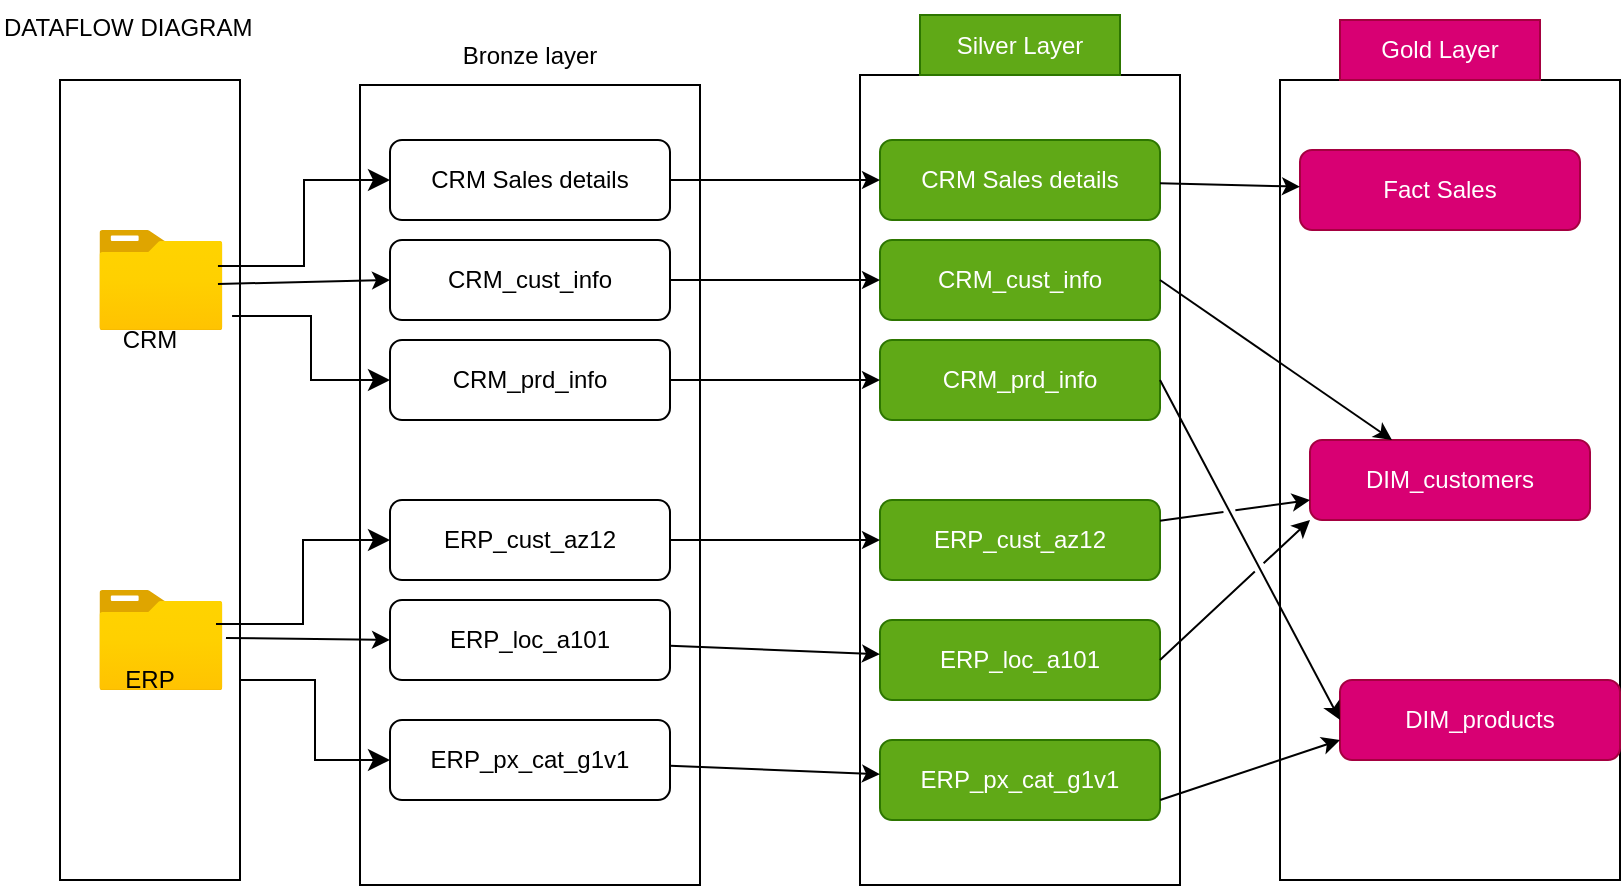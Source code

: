 <mxfile version="26.0.16">
  <diagram name="Page-1" id="VYTlO3MbTIjUhsgyIBTx">
    <mxGraphModel dx="864" dy="508" grid="1" gridSize="10" guides="1" tooltips="1" connect="1" arrows="1" fold="1" page="1" pageScale="1" pageWidth="850" pageHeight="1100" math="0" shadow="0">
      <root>
        <mxCell id="0" />
        <mxCell id="1" parent="0" />
        <mxCell id="DM5Adh0Ml4Y8m7HZLW4B-1" value="" style="rounded=0;whiteSpace=wrap;html=1;" vertex="1" parent="1">
          <mxGeometry x="40" y="40" width="90" height="400" as="geometry" />
        </mxCell>
        <mxCell id="DM5Adh0Ml4Y8m7HZLW4B-3" value="" style="rounded=0;whiteSpace=wrap;html=1;" vertex="1" parent="1">
          <mxGeometry x="190" y="42.5" width="170" height="400" as="geometry" />
        </mxCell>
        <mxCell id="DM5Adh0Ml4Y8m7HZLW4B-4" value="" style="rounded=0;whiteSpace=wrap;html=1;" vertex="1" parent="1">
          <mxGeometry x="440" y="37.5" width="160" height="405" as="geometry" />
        </mxCell>
        <mxCell id="DM5Adh0Ml4Y8m7HZLW4B-5" value="" style="rounded=0;whiteSpace=wrap;html=1;" vertex="1" parent="1">
          <mxGeometry x="650" y="40" width="170" height="400" as="geometry" />
        </mxCell>
        <mxCell id="DM5Adh0Ml4Y8m7HZLW4B-6" value="DATAFLOW DIAGRAM" style="text;html=1;whiteSpace=wrap;overflow=hidden;rounded=0;" vertex="1" parent="1">
          <mxGeometry x="10" width="170" height="110" as="geometry" />
        </mxCell>
        <mxCell id="DM5Adh0Ml4Y8m7HZLW4B-7" value="" style="image;aspect=fixed;html=1;points=[];align=center;fontSize=12;image=img/lib/azure2/general/Folder_Blank.svg;" vertex="1" parent="1">
          <mxGeometry x="59.65" y="115" width="61.61" height="50" as="geometry" />
        </mxCell>
        <mxCell id="DM5Adh0Ml4Y8m7HZLW4B-8" value="" style="image;aspect=fixed;html=1;points=[];align=center;fontSize=12;image=img/lib/azure2/general/Folder_Blank.svg;" vertex="1" parent="1">
          <mxGeometry x="59.65" y="295" width="61.61" height="50" as="geometry" />
        </mxCell>
        <mxCell id="DM5Adh0Ml4Y8m7HZLW4B-9" value="CRM" style="text;html=1;align=center;verticalAlign=middle;whiteSpace=wrap;rounded=0;" vertex="1" parent="1">
          <mxGeometry x="55.0" y="160" width="60" height="20" as="geometry" />
        </mxCell>
        <mxCell id="DM5Adh0Ml4Y8m7HZLW4B-10" value="ERP" style="text;html=1;align=center;verticalAlign=middle;whiteSpace=wrap;rounded=0;" vertex="1" parent="1">
          <mxGeometry x="55.01" y="330" width="60" height="20" as="geometry" />
        </mxCell>
        <mxCell id="DM5Adh0Ml4Y8m7HZLW4B-11" value="Bronze layer" style="text;html=1;align=center;verticalAlign=middle;whiteSpace=wrap;rounded=0;" vertex="1" parent="1">
          <mxGeometry x="225" y="12.5" width="100" height="30" as="geometry" />
        </mxCell>
        <mxCell id="DM5Adh0Ml4Y8m7HZLW4B-12" value="Silver Layer" style="text;html=1;align=center;verticalAlign=middle;whiteSpace=wrap;rounded=0;fillColor=#60a917;fontColor=#ffffff;strokeColor=#2D7600;" vertex="1" parent="1">
          <mxGeometry x="470" y="7.5" width="100" height="30" as="geometry" />
        </mxCell>
        <mxCell id="DM5Adh0Ml4Y8m7HZLW4B-13" value="Gold Layer" style="text;html=1;align=center;verticalAlign=middle;whiteSpace=wrap;rounded=0;fillColor=#d80073;strokeColor=#A50040;fontColor=#ffffff;" vertex="1" parent="1">
          <mxGeometry x="680" y="10" width="100" height="30" as="geometry" />
        </mxCell>
        <mxCell id="DM5Adh0Ml4Y8m7HZLW4B-14" value="CRM Sales details" style="rounded=1;whiteSpace=wrap;html=1;" vertex="1" parent="1">
          <mxGeometry x="205" y="70" width="140" height="40" as="geometry" />
        </mxCell>
        <mxCell id="DM5Adh0Ml4Y8m7HZLW4B-15" value="CRM_cust_info" style="rounded=1;whiteSpace=wrap;html=1;" vertex="1" parent="1">
          <mxGeometry x="205" y="120" width="140" height="40" as="geometry" />
        </mxCell>
        <mxCell id="DM5Adh0Ml4Y8m7HZLW4B-16" value="CRM_prd_info" style="rounded=1;whiteSpace=wrap;html=1;" vertex="1" parent="1">
          <mxGeometry x="205" y="170" width="140" height="40" as="geometry" />
        </mxCell>
        <mxCell id="DM5Adh0Ml4Y8m7HZLW4B-17" value="ERP_cust_az12" style="rounded=1;whiteSpace=wrap;html=1;" vertex="1" parent="1">
          <mxGeometry x="205" y="250" width="140" height="40" as="geometry" />
        </mxCell>
        <mxCell id="DM5Adh0Ml4Y8m7HZLW4B-18" value="ERP_loc_a101" style="rounded=1;whiteSpace=wrap;html=1;" vertex="1" parent="1">
          <mxGeometry x="205" y="300" width="140" height="40" as="geometry" />
        </mxCell>
        <mxCell id="DM5Adh0Ml4Y8m7HZLW4B-19" value="ERP_px_cat_g1v1" style="rounded=1;whiteSpace=wrap;html=1;" vertex="1" parent="1">
          <mxGeometry x="205" y="360" width="140" height="40" as="geometry" />
        </mxCell>
        <mxCell id="DM5Adh0Ml4Y8m7HZLW4B-21" value="CRM Sales details" style="rounded=1;whiteSpace=wrap;html=1;fillColor=#60a917;fontColor=#ffffff;strokeColor=#2D7600;" vertex="1" parent="1">
          <mxGeometry x="450" y="70" width="140" height="40" as="geometry" />
        </mxCell>
        <mxCell id="DM5Adh0Ml4Y8m7HZLW4B-22" value="CRM_cust_info" style="rounded=1;whiteSpace=wrap;html=1;fillColor=#60a917;fontColor=#ffffff;strokeColor=#2D7600;" vertex="1" parent="1">
          <mxGeometry x="450" y="120" width="140" height="40" as="geometry" />
        </mxCell>
        <mxCell id="DM5Adh0Ml4Y8m7HZLW4B-23" value="CRM_prd_info" style="rounded=1;whiteSpace=wrap;html=1;fillColor=#60a917;fontColor=#ffffff;strokeColor=#2D7600;" vertex="1" parent="1">
          <mxGeometry x="450" y="170" width="140" height="40" as="geometry" />
        </mxCell>
        <mxCell id="DM5Adh0Ml4Y8m7HZLW4B-24" value="ERP_cust_az12" style="rounded=1;whiteSpace=wrap;html=1;fillColor=#60a917;fontColor=#ffffff;strokeColor=#2D7600;" vertex="1" parent="1">
          <mxGeometry x="450" y="250" width="140" height="40" as="geometry" />
        </mxCell>
        <mxCell id="DM5Adh0Ml4Y8m7HZLW4B-25" value="ERP_loc_a101" style="rounded=1;whiteSpace=wrap;html=1;fillColor=#60a917;fontColor=#ffffff;strokeColor=#2D7600;" vertex="1" parent="1">
          <mxGeometry x="450" y="310" width="140" height="40" as="geometry" />
        </mxCell>
        <mxCell id="DM5Adh0Ml4Y8m7HZLW4B-26" value="ERP_px_cat_g1v1" style="rounded=1;whiteSpace=wrap;html=1;fillColor=#60a917;fontColor=#ffffff;strokeColor=#2D7600;" vertex="1" parent="1">
          <mxGeometry x="450" y="370" width="140" height="40" as="geometry" />
        </mxCell>
        <mxCell id="DM5Adh0Ml4Y8m7HZLW4B-27" value="Fact Sales" style="rounded=1;whiteSpace=wrap;html=1;fillColor=#d80073;fontColor=#ffffff;strokeColor=#A50040;" vertex="1" parent="1">
          <mxGeometry x="660" y="75" width="140" height="40" as="geometry" />
        </mxCell>
        <mxCell id="DM5Adh0Ml4Y8m7HZLW4B-28" value="DIM_customers" style="rounded=1;whiteSpace=wrap;html=1;fillColor=#d80073;fontColor=#ffffff;strokeColor=#A50040;" vertex="1" parent="1">
          <mxGeometry x="665" y="220" width="140" height="40" as="geometry" />
        </mxCell>
        <mxCell id="DM5Adh0Ml4Y8m7HZLW4B-29" value="DIM_products" style="rounded=1;whiteSpace=wrap;html=1;fillColor=#d80073;fontColor=#ffffff;strokeColor=#A50040;" vertex="1" parent="1">
          <mxGeometry x="680" y="340" width="140" height="40" as="geometry" />
        </mxCell>
        <mxCell id="DM5Adh0Ml4Y8m7HZLW4B-31" value="" style="endArrow=classic;html=1;rounded=0;exitX=0.963;exitY=0.54;exitDx=0;exitDy=0;exitPerimeter=0;entryX=0;entryY=0.5;entryDx=0;entryDy=0;" edge="1" parent="1" source="DM5Adh0Ml4Y8m7HZLW4B-7" target="DM5Adh0Ml4Y8m7HZLW4B-15">
          <mxGeometry width="50" height="50" relative="1" as="geometry">
            <mxPoint x="400" y="260" as="sourcePoint" />
            <mxPoint x="450" y="210" as="targetPoint" />
          </mxGeometry>
        </mxCell>
        <mxCell id="DM5Adh0Ml4Y8m7HZLW4B-35" value="" style="edgeStyle=elbowEdgeStyle;elbow=horizontal;endArrow=classic;html=1;curved=0;rounded=0;endSize=8;startSize=8;entryX=0;entryY=0.5;entryDx=0;entryDy=0;exitX=0.963;exitY=0.36;exitDx=0;exitDy=0;exitPerimeter=0;" edge="1" parent="1" source="DM5Adh0Ml4Y8m7HZLW4B-7" target="DM5Adh0Ml4Y8m7HZLW4B-14">
          <mxGeometry width="50" height="50" relative="1" as="geometry">
            <mxPoint x="400" y="260" as="sourcePoint" />
            <mxPoint x="450" y="210" as="targetPoint" />
          </mxGeometry>
        </mxCell>
        <mxCell id="DM5Adh0Ml4Y8m7HZLW4B-39" value="" style="edgeStyle=elbowEdgeStyle;elbow=horizontal;endArrow=classic;html=1;curved=0;rounded=0;endSize=8;startSize=8;exitX=0.956;exitY=0.295;exitDx=0;exitDy=0;exitPerimeter=0;entryX=0;entryY=0.5;entryDx=0;entryDy=0;" edge="1" parent="1" source="DM5Adh0Ml4Y8m7HZLW4B-1" target="DM5Adh0Ml4Y8m7HZLW4B-16">
          <mxGeometry width="50" height="50" relative="1" as="geometry">
            <mxPoint x="400" y="260" as="sourcePoint" />
            <mxPoint x="450" y="210" as="targetPoint" />
          </mxGeometry>
        </mxCell>
        <mxCell id="DM5Adh0Ml4Y8m7HZLW4B-40" value="" style="endArrow=classic;html=1;rounded=0;exitX=1.028;exitY=0.48;exitDx=0;exitDy=0;exitPerimeter=0;entryX=0;entryY=0.5;entryDx=0;entryDy=0;" edge="1" parent="1" source="DM5Adh0Ml4Y8m7HZLW4B-8" target="DM5Adh0Ml4Y8m7HZLW4B-18">
          <mxGeometry width="50" height="50" relative="1" as="geometry">
            <mxPoint x="400" y="260" as="sourcePoint" />
            <mxPoint x="450" y="210" as="targetPoint" />
          </mxGeometry>
        </mxCell>
        <mxCell id="DM5Adh0Ml4Y8m7HZLW4B-41" value="" style="edgeStyle=elbowEdgeStyle;elbow=horizontal;endArrow=classic;html=1;curved=0;rounded=0;endSize=8;startSize=8;exitX=0.947;exitY=0.34;exitDx=0;exitDy=0;exitPerimeter=0;entryX=0;entryY=0.5;entryDx=0;entryDy=0;" edge="1" parent="1" source="DM5Adh0Ml4Y8m7HZLW4B-8" target="DM5Adh0Ml4Y8m7HZLW4B-17">
          <mxGeometry width="50" height="50" relative="1" as="geometry">
            <mxPoint x="160" y="320" as="sourcePoint" />
            <mxPoint x="450" y="210" as="targetPoint" />
          </mxGeometry>
        </mxCell>
        <mxCell id="DM5Adh0Ml4Y8m7HZLW4B-42" value="" style="edgeStyle=elbowEdgeStyle;elbow=horizontal;endArrow=classic;html=1;curved=0;rounded=0;endSize=8;startSize=8;exitX=1;exitY=0.75;exitDx=0;exitDy=0;" edge="1" parent="1" source="DM5Adh0Ml4Y8m7HZLW4B-1" target="DM5Adh0Ml4Y8m7HZLW4B-19">
          <mxGeometry width="50" height="50" relative="1" as="geometry">
            <mxPoint x="400" y="260" as="sourcePoint" />
            <mxPoint x="450" y="210" as="targetPoint" />
          </mxGeometry>
        </mxCell>
        <mxCell id="DM5Adh0Ml4Y8m7HZLW4B-43" value="" style="endArrow=classic;html=1;rounded=0;" edge="1" parent="1" source="DM5Adh0Ml4Y8m7HZLW4B-14" target="DM5Adh0Ml4Y8m7HZLW4B-21">
          <mxGeometry width="50" height="50" relative="1" as="geometry">
            <mxPoint x="400" y="260" as="sourcePoint" />
            <mxPoint x="450" y="210" as="targetPoint" />
          </mxGeometry>
        </mxCell>
        <mxCell id="DM5Adh0Ml4Y8m7HZLW4B-44" value="" style="endArrow=classic;html=1;rounded=0;" edge="1" parent="1" source="DM5Adh0Ml4Y8m7HZLW4B-15" target="DM5Adh0Ml4Y8m7HZLW4B-22">
          <mxGeometry width="50" height="50" relative="1" as="geometry">
            <mxPoint x="400" y="260" as="sourcePoint" />
            <mxPoint x="450" y="210" as="targetPoint" />
          </mxGeometry>
        </mxCell>
        <mxCell id="DM5Adh0Ml4Y8m7HZLW4B-45" value="" style="endArrow=classic;html=1;rounded=0;" edge="1" parent="1" source="DM5Adh0Ml4Y8m7HZLW4B-16" target="DM5Adh0Ml4Y8m7HZLW4B-23">
          <mxGeometry width="50" height="50" relative="1" as="geometry">
            <mxPoint x="400" y="260" as="sourcePoint" />
            <mxPoint x="450" y="210" as="targetPoint" />
          </mxGeometry>
        </mxCell>
        <mxCell id="DM5Adh0Ml4Y8m7HZLW4B-46" value="" style="endArrow=classic;html=1;rounded=0;" edge="1" parent="1" source="DM5Adh0Ml4Y8m7HZLW4B-17" target="DM5Adh0Ml4Y8m7HZLW4B-24">
          <mxGeometry width="50" height="50" relative="1" as="geometry">
            <mxPoint x="400" y="260" as="sourcePoint" />
            <mxPoint x="450" y="210" as="targetPoint" />
          </mxGeometry>
        </mxCell>
        <mxCell id="DM5Adh0Ml4Y8m7HZLW4B-48" value="" style="endArrow=classic;html=1;rounded=0;" edge="1" parent="1" source="DM5Adh0Ml4Y8m7HZLW4B-18" target="DM5Adh0Ml4Y8m7HZLW4B-25">
          <mxGeometry width="50" height="50" relative="1" as="geometry">
            <mxPoint x="400" y="260" as="sourcePoint" />
            <mxPoint x="450" y="210" as="targetPoint" />
          </mxGeometry>
        </mxCell>
        <mxCell id="DM5Adh0Ml4Y8m7HZLW4B-49" value="" style="endArrow=classic;html=1;rounded=0;" edge="1" parent="1" source="DM5Adh0Ml4Y8m7HZLW4B-19" target="DM5Adh0Ml4Y8m7HZLW4B-26">
          <mxGeometry width="50" height="50" relative="1" as="geometry">
            <mxPoint x="400" y="260" as="sourcePoint" />
            <mxPoint x="450" y="210" as="targetPoint" />
          </mxGeometry>
        </mxCell>
        <mxCell id="DM5Adh0Ml4Y8m7HZLW4B-50" value="" style="endArrow=classic;html=1;rounded=0;" edge="1" parent="1" source="DM5Adh0Ml4Y8m7HZLW4B-21" target="DM5Adh0Ml4Y8m7HZLW4B-27">
          <mxGeometry width="50" height="50" relative="1" as="geometry">
            <mxPoint x="400" y="260" as="sourcePoint" />
            <mxPoint x="450" y="210" as="targetPoint" />
          </mxGeometry>
        </mxCell>
        <mxCell id="DM5Adh0Ml4Y8m7HZLW4B-51" value="" style="endArrow=classic;html=1;rounded=0;exitX=1;exitY=0.5;exitDx=0;exitDy=0;" edge="1" parent="1" source="DM5Adh0Ml4Y8m7HZLW4B-22" target="DM5Adh0Ml4Y8m7HZLW4B-28">
          <mxGeometry width="50" height="50" relative="1" as="geometry">
            <mxPoint x="400" y="260" as="sourcePoint" />
            <mxPoint x="450" y="210" as="targetPoint" />
          </mxGeometry>
        </mxCell>
        <mxCell id="DM5Adh0Ml4Y8m7HZLW4B-52" value="" style="endArrow=classic;html=1;rounded=0;exitX=1;exitY=0.5;exitDx=0;exitDy=0;entryX=0;entryY=0.5;entryDx=0;entryDy=0;" edge="1" parent="1" source="DM5Adh0Ml4Y8m7HZLW4B-23" target="DM5Adh0Ml4Y8m7HZLW4B-29">
          <mxGeometry width="50" height="50" relative="1" as="geometry">
            <mxPoint x="400" y="260" as="sourcePoint" />
            <mxPoint x="450" y="210" as="targetPoint" />
          </mxGeometry>
        </mxCell>
        <mxCell id="DM5Adh0Ml4Y8m7HZLW4B-53" value="" style="endArrow=classic;html=1;rounded=0;entryX=0;entryY=0.75;entryDx=0;entryDy=0;jumpStyle=gap;" edge="1" parent="1" source="DM5Adh0Ml4Y8m7HZLW4B-24" target="DM5Adh0Ml4Y8m7HZLW4B-28">
          <mxGeometry width="50" height="50" relative="1" as="geometry">
            <mxPoint x="400" y="260" as="sourcePoint" />
            <mxPoint x="450" y="210" as="targetPoint" />
          </mxGeometry>
        </mxCell>
        <mxCell id="DM5Adh0Ml4Y8m7HZLW4B-54" value="" style="endArrow=classic;html=1;rounded=0;entryX=0;entryY=1;entryDx=0;entryDy=0;exitX=1;exitY=0.5;exitDx=0;exitDy=0;jumpStyle=gap;" edge="1" parent="1" source="DM5Adh0Ml4Y8m7HZLW4B-25" target="DM5Adh0Ml4Y8m7HZLW4B-28">
          <mxGeometry width="50" height="50" relative="1" as="geometry">
            <mxPoint x="400" y="260" as="sourcePoint" />
            <mxPoint x="450" y="210" as="targetPoint" />
          </mxGeometry>
        </mxCell>
        <mxCell id="DM5Adh0Ml4Y8m7HZLW4B-55" value="" style="endArrow=classic;html=1;rounded=0;entryX=0;entryY=0.75;entryDx=0;entryDy=0;exitX=0.938;exitY=0.895;exitDx=0;exitDy=0;exitPerimeter=0;" edge="1" parent="1" source="DM5Adh0Ml4Y8m7HZLW4B-4" target="DM5Adh0Ml4Y8m7HZLW4B-29">
          <mxGeometry width="50" height="50" relative="1" as="geometry">
            <mxPoint x="400" y="260" as="sourcePoint" />
            <mxPoint x="450" y="210" as="targetPoint" />
          </mxGeometry>
        </mxCell>
      </root>
    </mxGraphModel>
  </diagram>
</mxfile>
